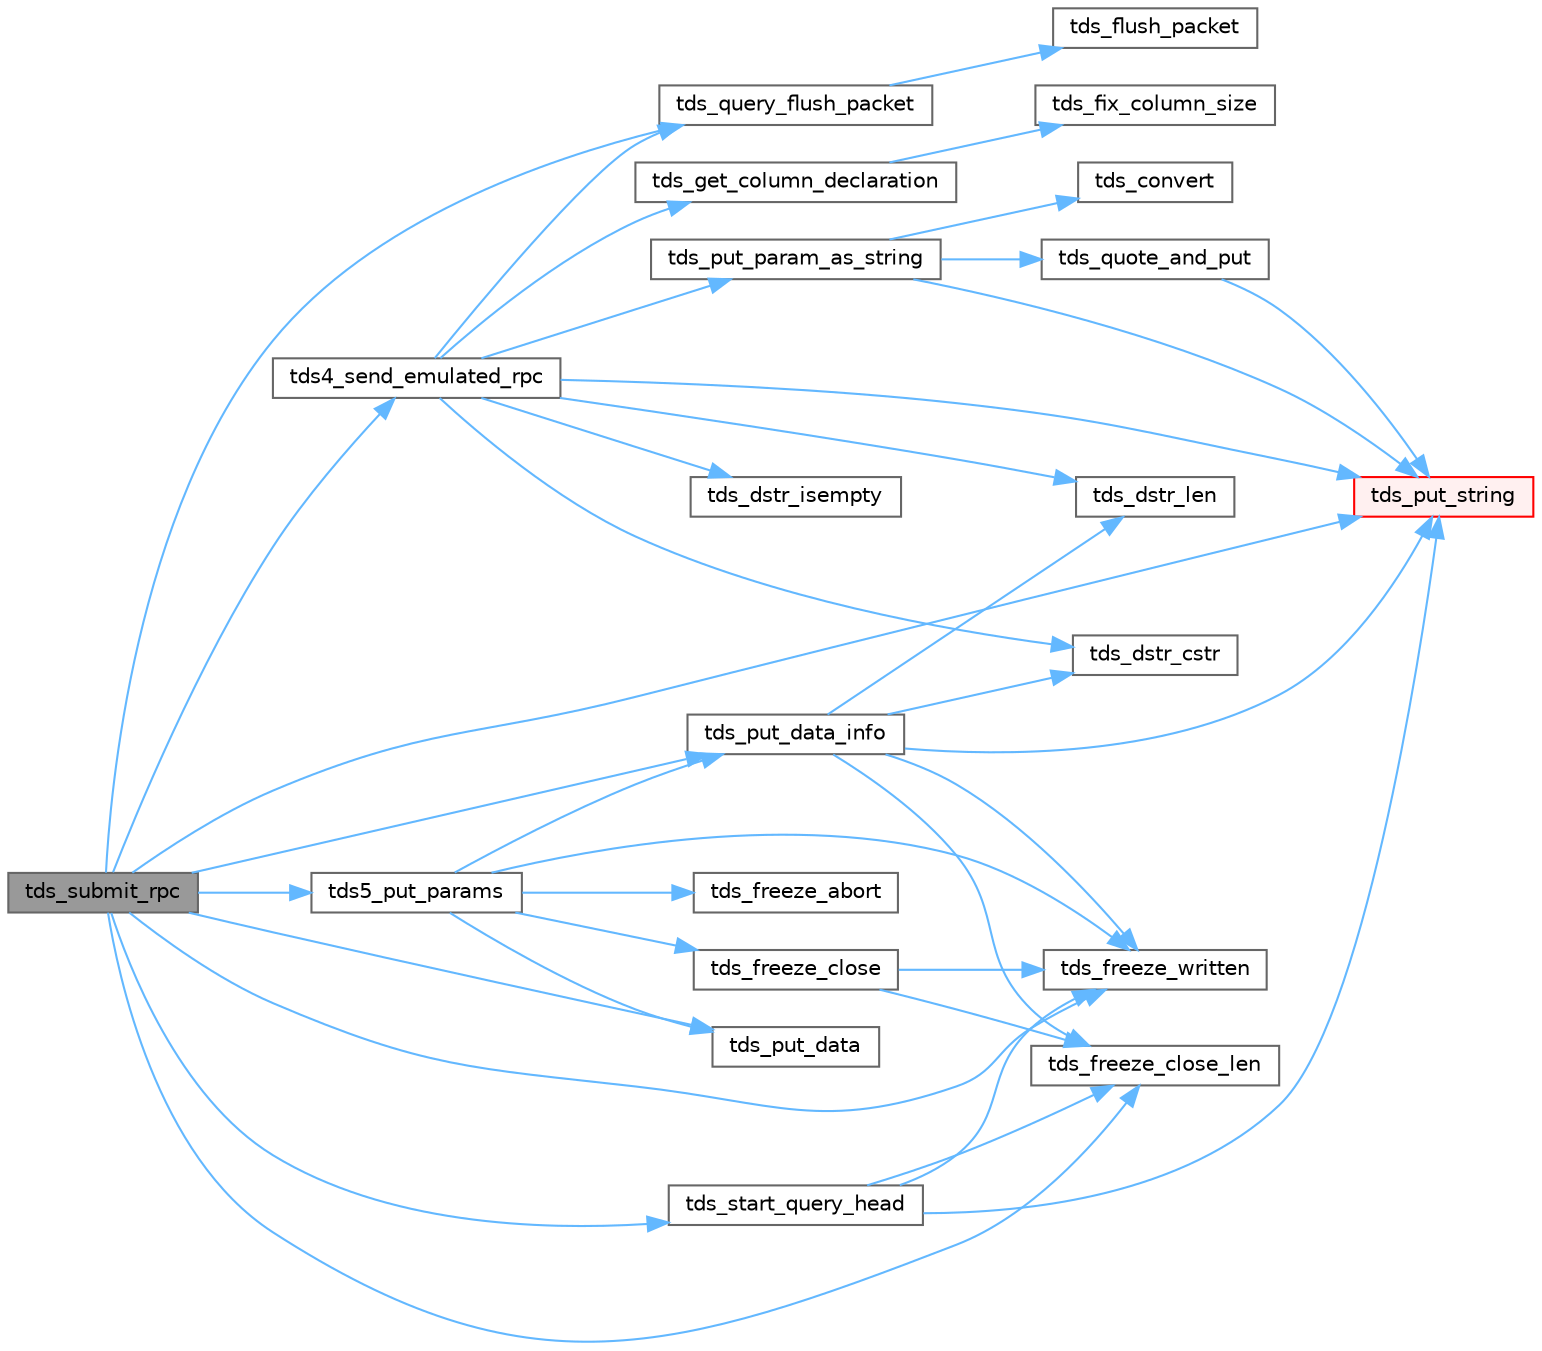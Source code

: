 digraph "tds_submit_rpc"
{
 // LATEX_PDF_SIZE
  bgcolor="transparent";
  edge [fontname=Helvetica,fontsize=10,labelfontname=Helvetica,labelfontsize=10];
  node [fontname=Helvetica,fontsize=10,shape=box,height=0.2,width=0.4];
  rankdir="LR";
  Node1 [id="Node000001",label="tds_submit_rpc",height=0.2,width=0.4,color="gray40", fillcolor="grey60", style="filled", fontcolor="black",tooltip="Calls a RPC from server."];
  Node1 -> Node2 [id="edge1_Node000001_Node000002",color="steelblue1",style="solid",tooltip=" "];
  Node2 [id="Node000002",label="tds4_send_emulated_rpc",height=0.2,width=0.4,color="grey40", fillcolor="white", style="filled",URL="$a00578.html#ga2d0a06c1a30dd2470dc7a788de21b080",tooltip="Send RPC as string query."];
  Node2 -> Node3 [id="edge2_Node000002_Node000003",color="steelblue1",style="solid",tooltip=" "];
  Node3 [id="Node000003",label="tds_dstr_cstr",height=0.2,width=0.4,color="grey40", fillcolor="white", style="filled",URL="$a00581.html#gac536f0e4d77d3cff5702719362ec1766",tooltip="Returns a C version (NUL terminated string) of dstr."];
  Node2 -> Node4 [id="edge3_Node000002_Node000004",color="steelblue1",style="solid",tooltip=" "];
  Node4 [id="Node000004",label="tds_dstr_isempty",height=0.2,width=0.4,color="grey40", fillcolor="white", style="filled",URL="$a00581.html#ga197c6af67f2e7469d06c2aa055917b1e",tooltip="test if string is empty"];
  Node2 -> Node5 [id="edge4_Node000002_Node000005",color="steelblue1",style="solid",tooltip=" "];
  Node5 [id="Node000005",label="tds_dstr_len",height=0.2,width=0.4,color="grey40", fillcolor="white", style="filled",URL="$a00581.html#ga396f139e4f886ac1b224a735138e73dd",tooltip="Returns the length of the string in bytes."];
  Node2 -> Node6 [id="edge5_Node000002_Node000006",color="steelblue1",style="solid",tooltip=" "];
  Node6 [id="Node000006",label="tds_get_column_declaration",height=0.2,width=0.4,color="grey40", fillcolor="white", style="filled",URL="$a00578.html#ga50d62edeb2a432e2dc668263f3f958ff",tooltip="Return declaration for column (like \"varchar(20)\")."];
  Node6 -> Node7 [id="edge6_Node000006_Node000007",color="steelblue1",style="solid",tooltip=" "];
  Node7 [id="Node000007",label="tds_fix_column_size",height=0.2,width=0.4,color="grey40", fillcolor="white", style="filled",URL="$a00578.html#ga440f0f469afad1eac4c008979873ccdd",tooltip="Get column size for wire."];
  Node2 -> Node8 [id="edge7_Node000002_Node000008",color="steelblue1",style="solid",tooltip=" "];
  Node8 [id="Node000008",label="tds_put_param_as_string",height=0.2,width=0.4,color="grey40", fillcolor="white", style="filled",URL="$a00578.html#ga0e2e7230c425e925402d7856ff5b4b18",tooltip="Send a parameter to server."];
  Node8 -> Node9 [id="edge8_Node000008_Node000009",color="steelblue1",style="solid",tooltip=" "];
  Node9 [id="Node000009",label="tds_convert",height=0.2,width=0.4,color="grey40", fillcolor="white", style="filled",URL="$a00575.html#gad83c146aa5ba3f1515557d6b5248494a",tooltip="tds_convert convert a type to another."];
  Node8 -> Node10 [id="edge9_Node000008_Node000010",color="steelblue1",style="solid",tooltip=" "];
  Node10 [id="Node000010",label="tds_put_string",height=0.2,width=0.4,color="red", fillcolor="#FFF0F0", style="filled",URL="$a00579.html#ga1fcaf8d488cc1390f106ce3ad0bf37b4",tooltip="Output a string to wire automatic translate string to unicode if needed."];
  Node8 -> Node19 [id="edge10_Node000008_Node000019",color="steelblue1",style="solid",tooltip=" "];
  Node19 [id="Node000019",label="tds_quote_and_put",height=0.2,width=0.4,color="grey40", fillcolor="white", style="filled",URL="$a00578.html#ga26b26296d060dca75f6a43e9ac41e58d",tooltip="Send a string to server while quoting it."];
  Node19 -> Node10 [id="edge11_Node000019_Node000010",color="steelblue1",style="solid",tooltip=" "];
  Node2 -> Node10 [id="edge12_Node000002_Node000010",color="steelblue1",style="solid",tooltip=" "];
  Node2 -> Node20 [id="edge13_Node000002_Node000020",color="steelblue1",style="solid",tooltip=" "];
  Node20 [id="Node000020",label="tds_query_flush_packet",height=0.2,width=0.4,color="grey40", fillcolor="white", style="filled",URL="$a00578.html#gada27f4cfce925240ad33b71b63ca692d",tooltip="Flush query packet."];
  Node20 -> Node21 [id="edge14_Node000020_Node000021",color="steelblue1",style="solid",tooltip=" "];
  Node21 [id="Node000021",label="tds_flush_packet",height=0.2,width=0.4,color="grey40", fillcolor="white", style="filled",URL="$a00579.html#ga5feb53554e8917a81bbbc332163a61fb",tooltip="Flush packet to server."];
  Node1 -> Node22 [id="edge15_Node000001_Node000022",color="steelblue1",style="solid",tooltip=" "];
  Node22 [id="Node000022",label="tds5_put_params",height=0.2,width=0.4,color="grey40", fillcolor="white", style="filled",URL="$a00578.html#ga4f1f0a4f77bc4ea1440dfdebc19a157c",tooltip="Send parameters to server."];
  Node22 -> Node23 [id="edge16_Node000022_Node000023",color="steelblue1",style="solid",tooltip=" "];
  Node23 [id="Node000023",label="tds_freeze_abort",height=0.2,width=0.4,color="grey40", fillcolor="white", style="filled",URL="$a00579.html#ga7274d9c5dc75c58bb7d1f1c29e03a73e",tooltip="Discard all data written after the freeze."];
  Node22 -> Node24 [id="edge17_Node000022_Node000024",color="steelblue1",style="solid",tooltip=" "];
  Node24 [id="Node000024",label="tds_freeze_close",height=0.2,width=0.4,color="grey40", fillcolor="white", style="filled",URL="$a00579.html#ga633f62fb8e5310abfa42c02fba9c6500",tooltip="Stop keeping data for this specific freeze."];
  Node24 -> Node25 [id="edge18_Node000024_Node000025",color="steelblue1",style="solid",tooltip=" "];
  Node25 [id="Node000025",label="tds_freeze_close_len",height=0.2,width=0.4,color="grey40", fillcolor="white", style="filled",URL="$a00579.html#ga2660b893ae2bf36fe1b63b354e748bad",tooltip="Stop keeping data for this specific freeze."];
  Node24 -> Node26 [id="edge19_Node000024_Node000026",color="steelblue1",style="solid",tooltip=" "];
  Node26 [id="Node000026",label="tds_freeze_written",height=0.2,width=0.4,color="grey40", fillcolor="white", style="filled",URL="$a00579.html#ga528cc96da09c11bc2930daae64e33e83",tooltip="Compute how many bytes has been written from freeze."];
  Node22 -> Node26 [id="edge20_Node000022_Node000026",color="steelblue1",style="solid",tooltip=" "];
  Node22 -> Node27 [id="edge21_Node000022_Node000027",color="steelblue1",style="solid",tooltip=" "];
  Node27 [id="Node000027",label="tds_put_data",height=0.2,width=0.4,color="grey40", fillcolor="white", style="filled",URL="$a00578.html#ga9fcc0a3932dcad530511395ef8a767fb",tooltip="Write data to wire."];
  Node22 -> Node28 [id="edge22_Node000022_Node000028",color="steelblue1",style="solid",tooltip=" "];
  Node28 [id="Node000028",label="tds_put_data_info",height=0.2,width=0.4,color="grey40", fillcolor="white", style="filled",URL="$a00578.html#gafd74652c4722ddce4d642cc4209449d4",tooltip="Put data information to wire."];
  Node28 -> Node3 [id="edge23_Node000028_Node000003",color="steelblue1",style="solid",tooltip=" "];
  Node28 -> Node5 [id="edge24_Node000028_Node000005",color="steelblue1",style="solid",tooltip=" "];
  Node28 -> Node25 [id="edge25_Node000028_Node000025",color="steelblue1",style="solid",tooltip=" "];
  Node28 -> Node26 [id="edge26_Node000028_Node000026",color="steelblue1",style="solid",tooltip=" "];
  Node28 -> Node10 [id="edge27_Node000028_Node000010",color="steelblue1",style="solid",tooltip=" "];
  Node1 -> Node25 [id="edge28_Node000001_Node000025",color="steelblue1",style="solid",tooltip=" "];
  Node1 -> Node26 [id="edge29_Node000001_Node000026",color="steelblue1",style="solid",tooltip=" "];
  Node1 -> Node27 [id="edge30_Node000001_Node000027",color="steelblue1",style="solid",tooltip=" "];
  Node1 -> Node28 [id="edge31_Node000001_Node000028",color="steelblue1",style="solid",tooltip=" "];
  Node1 -> Node10 [id="edge32_Node000001_Node000010",color="steelblue1",style="solid",tooltip=" "];
  Node1 -> Node20 [id="edge33_Node000001_Node000020",color="steelblue1",style="solid",tooltip=" "];
  Node1 -> Node29 [id="edge34_Node000001_Node000029",color="steelblue1",style="solid",tooltip=" "];
  Node29 [id="Node000029",label="tds_start_query_head",height=0.2,width=0.4,color="grey40", fillcolor="white", style="filled",URL="$a00578.html#ga9ad2e6defce530a8778791cce0166ccd",tooltip="Start query packet of a given type."];
  Node29 -> Node25 [id="edge35_Node000029_Node000025",color="steelblue1",style="solid",tooltip=" "];
  Node29 -> Node26 [id="edge36_Node000029_Node000026",color="steelblue1",style="solid",tooltip=" "];
  Node29 -> Node10 [id="edge37_Node000029_Node000010",color="steelblue1",style="solid",tooltip=" "];
}
